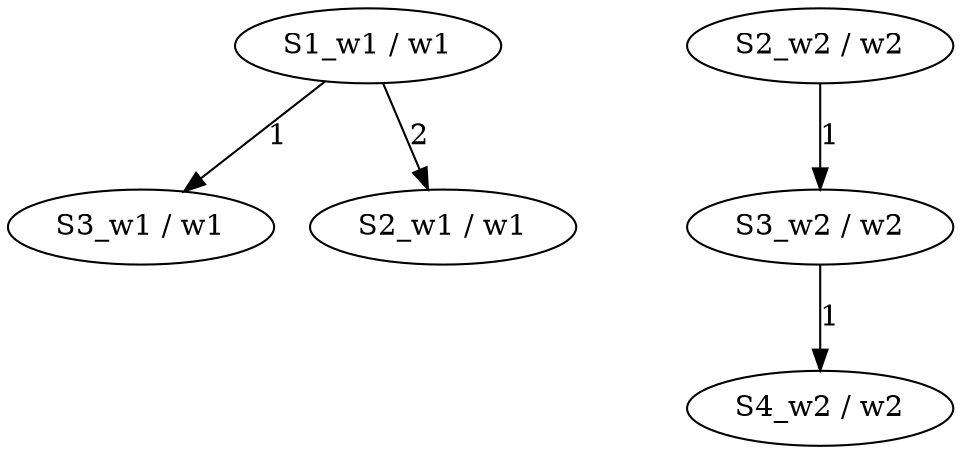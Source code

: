 digraph MooreMachine {
  S1_w1 [label="S1_w1 / w1"];
  S3_w1 [label="S3_w1 / w1"];
  S2_w1 [label="S2_w1 / w1"];
  S2_w2 [label="S2_w2 / w2"];
  S3_w2 [label="S3_w2 / w2"];
  S4_w2 [label="S4_w2 / w2"];

  S1_w1 -> S3_w1 [label="1"];
  S1_w1 -> S2_w1 [label="2"];
  S2_w2 -> S3_w2 [label="1"];
  S3_w2 -> S4_w2 [label="1"];
}